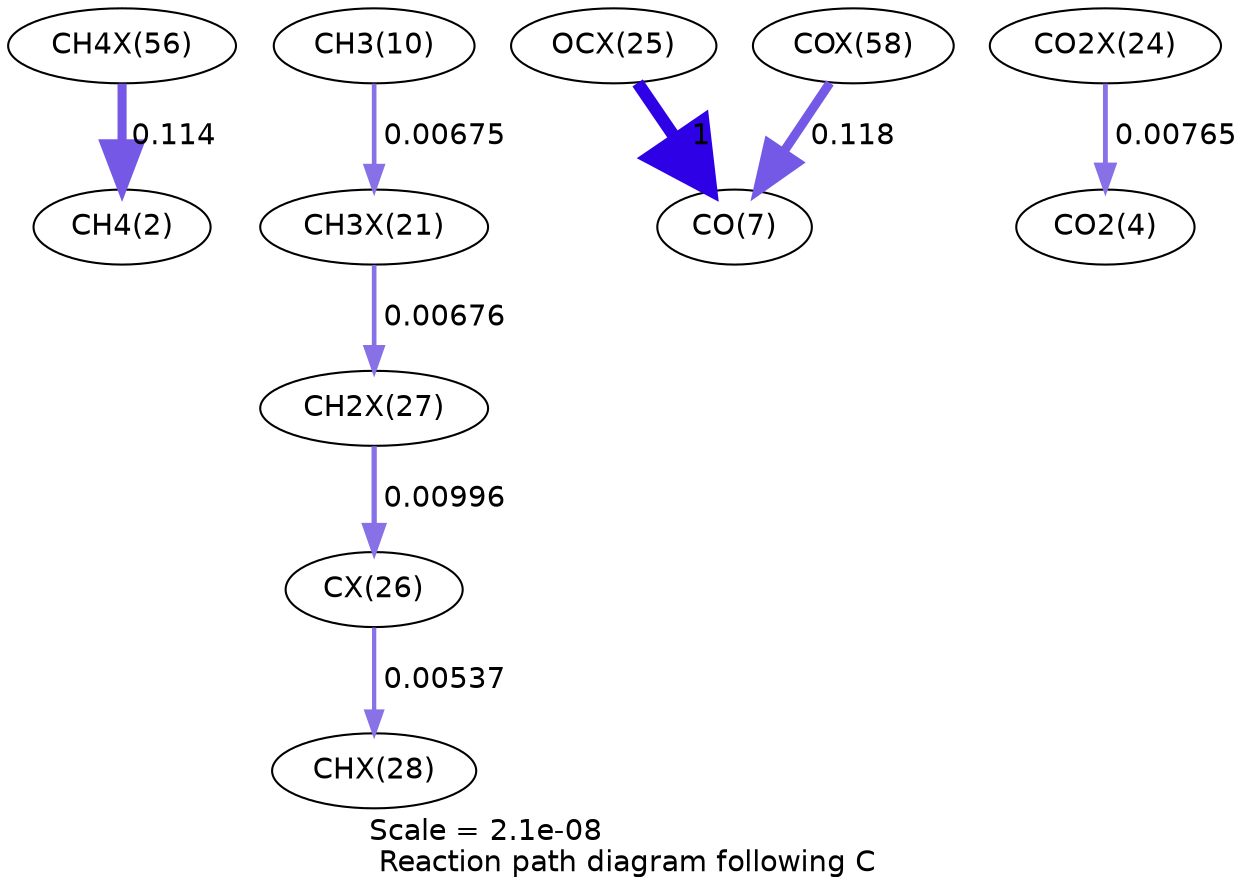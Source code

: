 digraph reaction_paths {
center=1;
s38 -> s2[fontname="Helvetica", style="setlinewidth(4.36)", arrowsize=2.18, color="0.7, 0.614, 0.9"
, label=" 0.114"];
s10 -> s30[fontname="Helvetica", style="setlinewidth(2.23)", arrowsize=1.11, color="0.7, 0.507, 0.9"
, label=" 0.00675"];
s30 -> s36[fontname="Helvetica", style="setlinewidth(2.23)", arrowsize=1.11, color="0.7, 0.507, 0.9"
, label=" 0.00676"];
s36 -> s35[fontname="Helvetica", style="setlinewidth(2.52)", arrowsize=1.26, color="0.7, 0.51, 0.9"
, label=" 0.00996"];
s35 -> s37[fontname="Helvetica", style="setlinewidth(2.05)", arrowsize=1.03, color="0.7, 0.505, 0.9"
, label=" 0.00537"];
s34 -> s7[fontname="Helvetica", style="setlinewidth(6)", arrowsize=3, color="0.7, 1.5, 0.9"
, label=" 1"];
s40 -> s7[fontname="Helvetica", style="setlinewidth(4.39)", arrowsize=2.19, color="0.7, 0.618, 0.9"
, label=" 0.118"];
s33 -> s4[fontname="Helvetica", style="setlinewidth(2.32)", arrowsize=1.16, color="0.7, 0.508, 0.9"
, label=" 0.00765"];
s2 [ fontname="Helvetica", label="CH4(2)"];
s4 [ fontname="Helvetica", label="CO2(4)"];
s7 [ fontname="Helvetica", label="CO(7)"];
s10 [ fontname="Helvetica", label="CH3(10)"];
s30 [ fontname="Helvetica", label="CH3X(21)"];
s33 [ fontname="Helvetica", label="CO2X(24)"];
s34 [ fontname="Helvetica", label="OCX(25)"];
s35 [ fontname="Helvetica", label="CX(26)"];
s36 [ fontname="Helvetica", label="CH2X(27)"];
s37 [ fontname="Helvetica", label="CHX(28)"];
s38 [ fontname="Helvetica", label="CH4X(56)"];
s40 [ fontname="Helvetica", label="COX(58)"];
 label = "Scale = 2.1e-08\l Reaction path diagram following C";
 fontname = "Helvetica";
}
